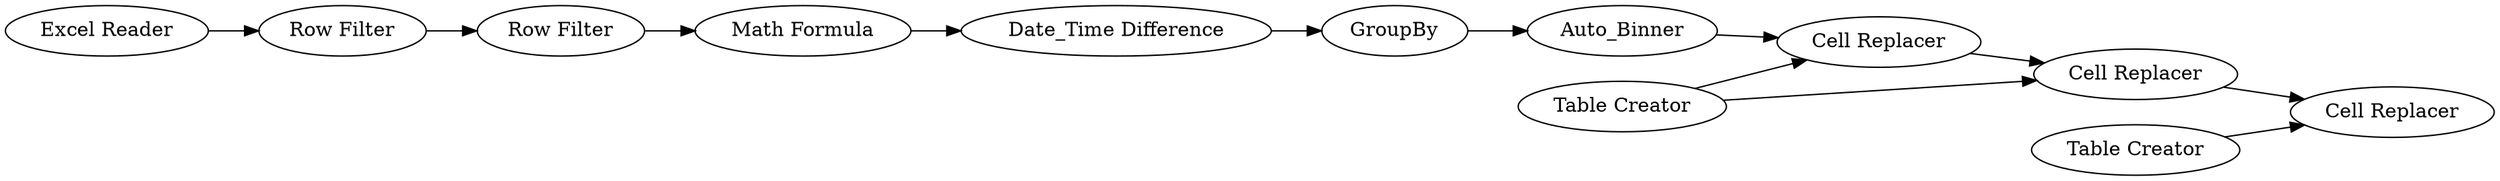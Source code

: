 digraph {
	1 [label="Excel Reader"]
	2 [label="Row Filter"]
	3 [label="Row Filter"]
	4 [label="Math Formula"]
	5 [label="Date_Time Difference"]
	6 [label=GroupBy]
	7 [label=Auto_Binner]
	8 [label="Cell Replacer"]
	9 [label="Table Creator"]
	10 [label="Cell Replacer"]
	11 [label="Table Creator"]
	12 [label="Cell Replacer"]
	1 -> 2
	2 -> 3
	3 -> 4
	4 -> 5
	5 -> 6
	6 -> 7
	7 -> 8
	8 -> 10
	9 -> 8
	9 -> 10
	10 -> 12
	11 -> 12
	rankdir=LR
}
